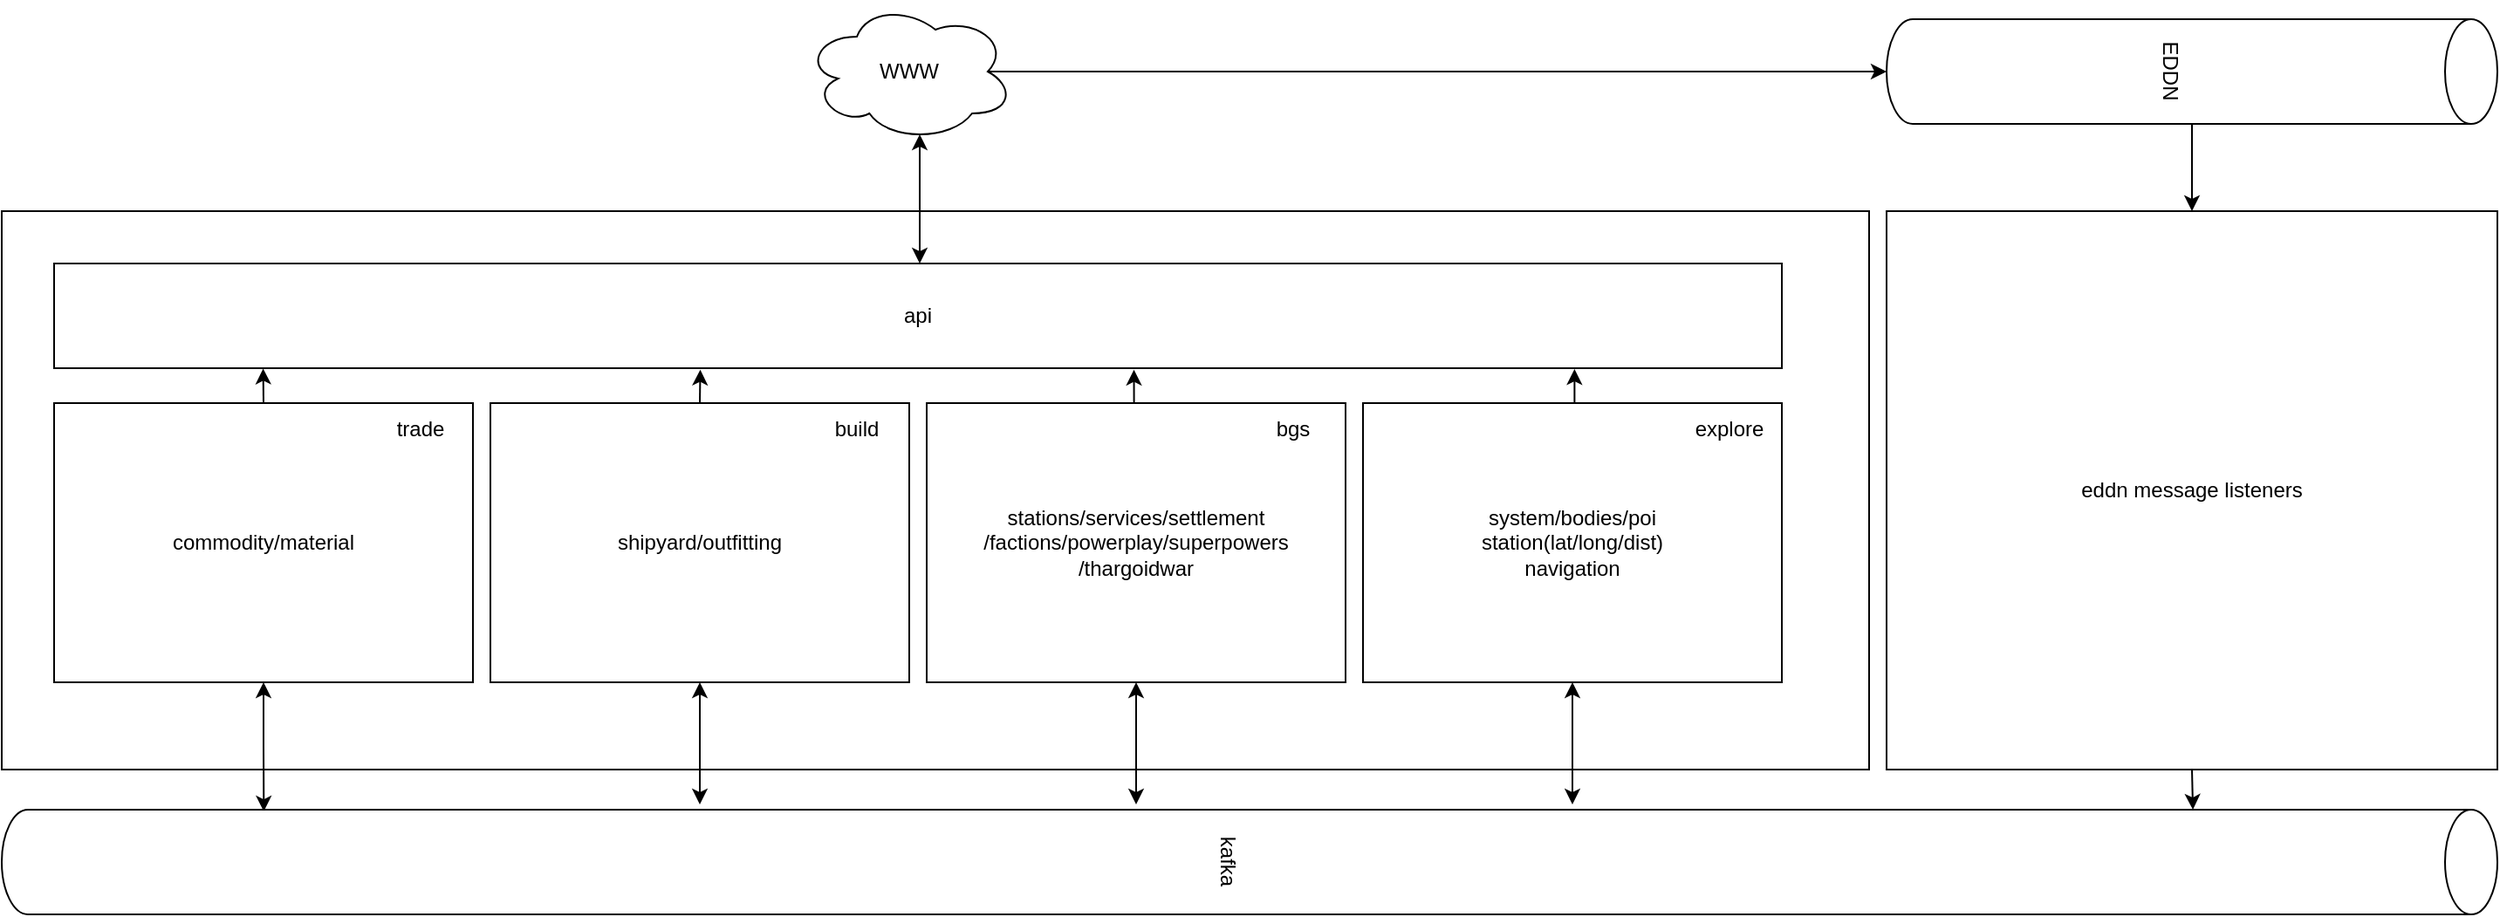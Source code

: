 <mxfile version="21.4.0" type="device">
  <diagram name="Page-1" id="Jy1PIWyTMDalIMio7q3h">
    <mxGraphModel dx="2637" dy="1910" grid="1" gridSize="10" guides="1" tooltips="1" connect="1" arrows="1" fold="1" page="1" pageScale="1" pageWidth="850" pageHeight="1100" math="0" shadow="0">
      <root>
        <mxCell id="0" />
        <mxCell id="1" parent="0" />
        <mxCell id="MYWbvdAQ8ndBThZCnLB3-2" value="" style="rounded=0;whiteSpace=wrap;html=1;" parent="1" vertex="1">
          <mxGeometry x="-610" y="-50" width="1070" height="320" as="geometry" />
        </mxCell>
        <mxCell id="oI10AFUH3imQeDFdvWPa-16" style="edgeStyle=orthogonalEdgeStyle;rounded=0;orthogonalLoop=1;jettySize=auto;html=1;exitX=0.5;exitY=1;exitDx=0;exitDy=0;entryX=0.017;entryY=0.895;entryDx=0;entryDy=0;entryPerimeter=0;startArrow=classic;startFill=1;" edge="1" parent="1" source="MYWbvdAQ8ndBThZCnLB3-3" target="oI10AFUH3imQeDFdvWPa-2">
          <mxGeometry relative="1" as="geometry" />
        </mxCell>
        <mxCell id="oI10AFUH3imQeDFdvWPa-18" style="edgeStyle=orthogonalEdgeStyle;rounded=0;orthogonalLoop=1;jettySize=auto;html=1;exitX=0.5;exitY=0;exitDx=0;exitDy=0;entryX=0.121;entryY=1.004;entryDx=0;entryDy=0;entryPerimeter=0;" edge="1" parent="1" source="MYWbvdAQ8ndBThZCnLB3-3" target="oI10AFUH3imQeDFdvWPa-5">
          <mxGeometry relative="1" as="geometry" />
        </mxCell>
        <mxCell id="MYWbvdAQ8ndBThZCnLB3-3" value="commodity/material" style="rounded=0;whiteSpace=wrap;html=1;" parent="1" vertex="1">
          <mxGeometry x="-580" y="60" width="240" height="160" as="geometry" />
        </mxCell>
        <mxCell id="oI10AFUH3imQeDFdvWPa-15" style="edgeStyle=orthogonalEdgeStyle;rounded=0;orthogonalLoop=1;jettySize=auto;html=1;exitX=0.5;exitY=1;exitDx=0;exitDy=0;startArrow=classic;startFill=1;" edge="1" parent="1" source="MYWbvdAQ8ndBThZCnLB3-4">
          <mxGeometry relative="1" as="geometry">
            <mxPoint x="-210" y="290" as="targetPoint" />
          </mxGeometry>
        </mxCell>
        <mxCell id="oI10AFUH3imQeDFdvWPa-19" style="edgeStyle=orthogonalEdgeStyle;rounded=0;orthogonalLoop=1;jettySize=auto;html=1;exitX=0.5;exitY=0;exitDx=0;exitDy=0;entryX=0.374;entryY=1.014;entryDx=0;entryDy=0;entryPerimeter=0;" edge="1" parent="1" source="MYWbvdAQ8ndBThZCnLB3-4" target="oI10AFUH3imQeDFdvWPa-5">
          <mxGeometry relative="1" as="geometry" />
        </mxCell>
        <mxCell id="MYWbvdAQ8ndBThZCnLB3-4" value="shipyard/outfitting" style="rounded=0;whiteSpace=wrap;html=1;" parent="1" vertex="1">
          <mxGeometry x="-330" y="60" width="240" height="160" as="geometry" />
        </mxCell>
        <mxCell id="oI10AFUH3imQeDFdvWPa-13" style="edgeStyle=orthogonalEdgeStyle;rounded=0;orthogonalLoop=1;jettySize=auto;html=1;exitX=0.5;exitY=1;exitDx=0;exitDy=0;endArrow=classic;endFill=1;startArrow=classic;startFill=1;" edge="1" parent="1" source="MYWbvdAQ8ndBThZCnLB3-5">
          <mxGeometry relative="1" as="geometry">
            <mxPoint x="290" y="290" as="targetPoint" />
          </mxGeometry>
        </mxCell>
        <mxCell id="oI10AFUH3imQeDFdvWPa-21" style="edgeStyle=orthogonalEdgeStyle;rounded=0;orthogonalLoop=1;jettySize=auto;html=1;exitX=0.5;exitY=0;exitDx=0;exitDy=0;entryX=0.88;entryY=1.009;entryDx=0;entryDy=0;entryPerimeter=0;" edge="1" parent="1" source="MYWbvdAQ8ndBThZCnLB3-5" target="oI10AFUH3imQeDFdvWPa-5">
          <mxGeometry relative="1" as="geometry" />
        </mxCell>
        <mxCell id="MYWbvdAQ8ndBThZCnLB3-5" value="system/bodies/poi&lt;br&gt;station(lat/long/dist)&lt;br&gt;navigation" style="rounded=0;whiteSpace=wrap;html=1;" parent="1" vertex="1">
          <mxGeometry x="170" y="60" width="240" height="160" as="geometry" />
        </mxCell>
        <mxCell id="oI10AFUH3imQeDFdvWPa-14" style="edgeStyle=orthogonalEdgeStyle;rounded=0;orthogonalLoop=1;jettySize=auto;html=1;exitX=0.5;exitY=1;exitDx=0;exitDy=0;startArrow=classic;startFill=1;" edge="1" parent="1" source="MYWbvdAQ8ndBThZCnLB3-6">
          <mxGeometry relative="1" as="geometry">
            <mxPoint x="40" y="290" as="targetPoint" />
          </mxGeometry>
        </mxCell>
        <mxCell id="oI10AFUH3imQeDFdvWPa-20" style="edgeStyle=orthogonalEdgeStyle;rounded=0;orthogonalLoop=1;jettySize=auto;html=1;exitX=0.5;exitY=0;exitDx=0;exitDy=0;entryX=0.625;entryY=1.014;entryDx=0;entryDy=0;entryPerimeter=0;" edge="1" parent="1" source="MYWbvdAQ8ndBThZCnLB3-6" target="oI10AFUH3imQeDFdvWPa-5">
          <mxGeometry relative="1" as="geometry" />
        </mxCell>
        <mxCell id="MYWbvdAQ8ndBThZCnLB3-6" value="stations/services/settlement&lt;br&gt;/factions/powerplay/superpowers&lt;br&gt;/thargoidwar" style="rounded=0;whiteSpace=wrap;html=1;" parent="1" vertex="1">
          <mxGeometry x="-80" y="60" width="240" height="160" as="geometry" />
        </mxCell>
        <mxCell id="oI10AFUH3imQeDFdvWPa-2" value="kafka" style="shape=cylinder3;whiteSpace=wrap;html=1;boundedLbl=1;backgroundOutline=1;size=15;rotation=90;" vertex="1" parent="1">
          <mxGeometry x="75" y="-392" width="60" height="1430" as="geometry" />
        </mxCell>
        <mxCell id="oI10AFUH3imQeDFdvWPa-12" style="edgeStyle=orthogonalEdgeStyle;rounded=0;orthogonalLoop=1;jettySize=auto;html=1;exitX=0.5;exitY=1;exitDx=0;exitDy=0;entryX=0;entryY=0.122;entryDx=0;entryDy=0;entryPerimeter=0;" edge="1" parent="1" source="oI10AFUH3imQeDFdvWPa-3" target="oI10AFUH3imQeDFdvWPa-2">
          <mxGeometry relative="1" as="geometry" />
        </mxCell>
        <mxCell id="oI10AFUH3imQeDFdvWPa-3" value="eddn message listeners" style="rounded=0;whiteSpace=wrap;html=1;" vertex="1" parent="1">
          <mxGeometry x="470" y="-50" width="350" height="320" as="geometry" />
        </mxCell>
        <mxCell id="oI10AFUH3imQeDFdvWPa-6" style="edgeStyle=orthogonalEdgeStyle;rounded=0;orthogonalLoop=1;jettySize=auto;html=1;startArrow=classic;startFill=1;exitX=0.55;exitY=0.95;exitDx=0;exitDy=0;exitPerimeter=0;" edge="1" parent="1" source="oI10AFUH3imQeDFdvWPa-4" target="oI10AFUH3imQeDFdvWPa-5">
          <mxGeometry relative="1" as="geometry">
            <Array as="points">
              <mxPoint x="-84" y="-60" />
              <mxPoint x="-84" y="-60" />
            </Array>
          </mxGeometry>
        </mxCell>
        <mxCell id="oI10AFUH3imQeDFdvWPa-9" style="edgeStyle=orthogonalEdgeStyle;rounded=0;orthogonalLoop=1;jettySize=auto;html=1;exitX=0.875;exitY=0.5;exitDx=0;exitDy=0;exitPerimeter=0;entryX=0.5;entryY=1;entryDx=0;entryDy=0;entryPerimeter=0;" edge="1" parent="1" source="oI10AFUH3imQeDFdvWPa-4" target="oI10AFUH3imQeDFdvWPa-7">
          <mxGeometry relative="1" as="geometry" />
        </mxCell>
        <mxCell id="oI10AFUH3imQeDFdvWPa-4" value="WWW" style="ellipse;shape=cloud;whiteSpace=wrap;html=1;" vertex="1" parent="1">
          <mxGeometry x="-150" y="-170" width="120" height="80" as="geometry" />
        </mxCell>
        <mxCell id="oI10AFUH3imQeDFdvWPa-5" value="api" style="rounded=0;whiteSpace=wrap;html=1;" vertex="1" parent="1">
          <mxGeometry x="-580" y="-20" width="990" height="60" as="geometry" />
        </mxCell>
        <mxCell id="oI10AFUH3imQeDFdvWPa-11" style="edgeStyle=orthogonalEdgeStyle;rounded=0;orthogonalLoop=1;jettySize=auto;html=1;exitX=1;exitY=0.5;exitDx=0;exitDy=0;exitPerimeter=0;entryX=0.5;entryY=0;entryDx=0;entryDy=0;" edge="1" parent="1" source="oI10AFUH3imQeDFdvWPa-7" target="oI10AFUH3imQeDFdvWPa-3">
          <mxGeometry relative="1" as="geometry" />
        </mxCell>
        <mxCell id="oI10AFUH3imQeDFdvWPa-7" value="EDDN" style="shape=cylinder3;whiteSpace=wrap;html=1;boundedLbl=1;backgroundOutline=1;size=15;rotation=90;" vertex="1" parent="1">
          <mxGeometry x="615" y="-305" width="60" height="350" as="geometry" />
        </mxCell>
        <mxCell id="oI10AFUH3imQeDFdvWPa-22" value="trade" style="text;html=1;strokeColor=none;fillColor=none;align=center;verticalAlign=middle;whiteSpace=wrap;rounded=0;" vertex="1" parent="1">
          <mxGeometry x="-400" y="60" width="60" height="30" as="geometry" />
        </mxCell>
        <mxCell id="oI10AFUH3imQeDFdvWPa-23" value="bgs" style="text;html=1;strokeColor=none;fillColor=none;align=center;verticalAlign=middle;whiteSpace=wrap;rounded=0;" vertex="1" parent="1">
          <mxGeometry x="100" y="60" width="60" height="30" as="geometry" />
        </mxCell>
        <mxCell id="oI10AFUH3imQeDFdvWPa-24" value="build" style="text;html=1;strokeColor=none;fillColor=none;align=center;verticalAlign=middle;whiteSpace=wrap;rounded=0;" vertex="1" parent="1">
          <mxGeometry x="-150" y="60" width="60" height="30" as="geometry" />
        </mxCell>
        <mxCell id="oI10AFUH3imQeDFdvWPa-25" value="explore" style="text;html=1;strokeColor=none;fillColor=none;align=center;verticalAlign=middle;whiteSpace=wrap;rounded=0;" vertex="1" parent="1">
          <mxGeometry x="350" y="60" width="60" height="30" as="geometry" />
        </mxCell>
      </root>
    </mxGraphModel>
  </diagram>
</mxfile>
